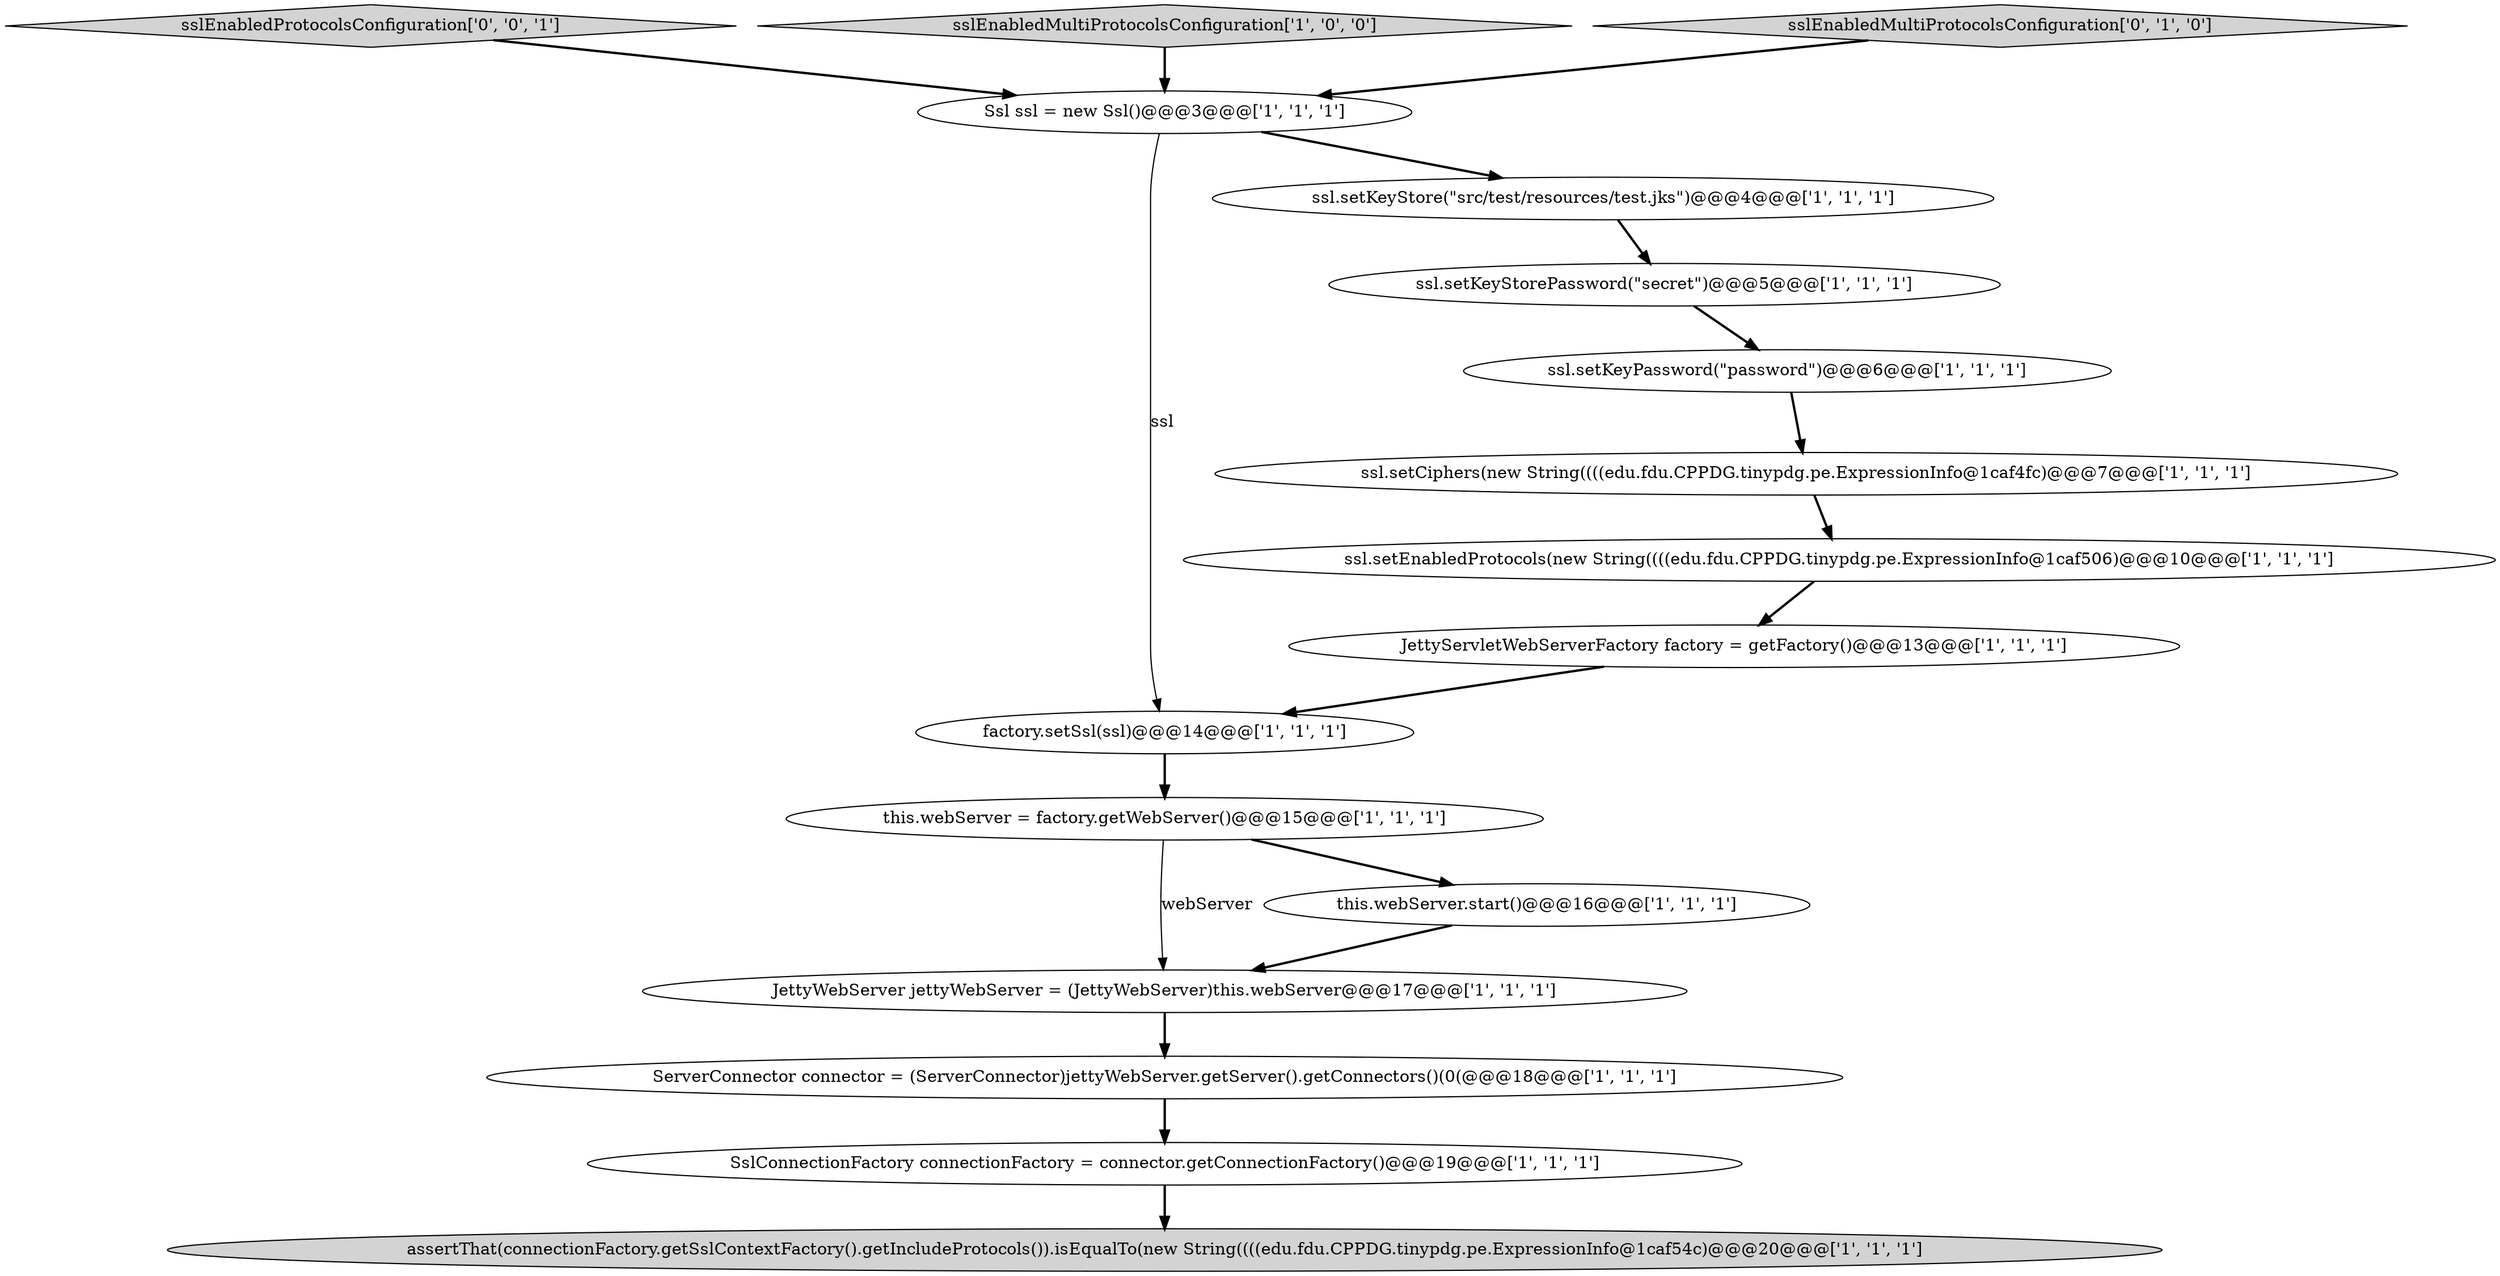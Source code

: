 digraph {
1 [style = filled, label = "factory.setSsl(ssl)@@@14@@@['1', '1', '1']", fillcolor = white, shape = ellipse image = "AAA0AAABBB1BBB"];
16 [style = filled, label = "sslEnabledProtocolsConfiguration['0', '0', '1']", fillcolor = lightgray, shape = diamond image = "AAA0AAABBB3BBB"];
9 [style = filled, label = "ServerConnector connector = (ServerConnector)jettyWebServer.getServer().getConnectors()(0(@@@18@@@['1', '1', '1']", fillcolor = white, shape = ellipse image = "AAA0AAABBB1BBB"];
10 [style = filled, label = "ssl.setKeyPassword(\"password\")@@@6@@@['1', '1', '1']", fillcolor = white, shape = ellipse image = "AAA0AAABBB1BBB"];
7 [style = filled, label = "ssl.setKeyStore(\"src/test/resources/test.jks\")@@@4@@@['1', '1', '1']", fillcolor = white, shape = ellipse image = "AAA0AAABBB1BBB"];
11 [style = filled, label = "JettyWebServer jettyWebServer = (JettyWebServer)this.webServer@@@17@@@['1', '1', '1']", fillcolor = white, shape = ellipse image = "AAA0AAABBB1BBB"];
14 [style = filled, label = "ssl.setEnabledProtocols(new String((((edu.fdu.CPPDG.tinypdg.pe.ExpressionInfo@1caf506)@@@10@@@['1', '1', '1']", fillcolor = white, shape = ellipse image = "AAA0AAABBB1BBB"];
12 [style = filled, label = "assertThat(connectionFactory.getSslContextFactory().getIncludeProtocols()).isEqualTo(new String((((edu.fdu.CPPDG.tinypdg.pe.ExpressionInfo@1caf54c)@@@20@@@['1', '1', '1']", fillcolor = lightgray, shape = ellipse image = "AAA0AAABBB1BBB"];
2 [style = filled, label = "sslEnabledMultiProtocolsConfiguration['1', '0', '0']", fillcolor = lightgray, shape = diamond image = "AAA0AAABBB1BBB"];
0 [style = filled, label = "ssl.setCiphers(new String((((edu.fdu.CPPDG.tinypdg.pe.ExpressionInfo@1caf4fc)@@@7@@@['1', '1', '1']", fillcolor = white, shape = ellipse image = "AAA0AAABBB1BBB"];
6 [style = filled, label = "JettyServletWebServerFactory factory = getFactory()@@@13@@@['1', '1', '1']", fillcolor = white, shape = ellipse image = "AAA0AAABBB1BBB"];
3 [style = filled, label = "SslConnectionFactory connectionFactory = connector.getConnectionFactory()@@@19@@@['1', '1', '1']", fillcolor = white, shape = ellipse image = "AAA0AAABBB1BBB"];
8 [style = filled, label = "this.webServer = factory.getWebServer()@@@15@@@['1', '1', '1']", fillcolor = white, shape = ellipse image = "AAA0AAABBB1BBB"];
15 [style = filled, label = "sslEnabledMultiProtocolsConfiguration['0', '1', '0']", fillcolor = lightgray, shape = diamond image = "AAA0AAABBB2BBB"];
4 [style = filled, label = "this.webServer.start()@@@16@@@['1', '1', '1']", fillcolor = white, shape = ellipse image = "AAA0AAABBB1BBB"];
13 [style = filled, label = "ssl.setKeyStorePassword(\"secret\")@@@5@@@['1', '1', '1']", fillcolor = white, shape = ellipse image = "AAA0AAABBB1BBB"];
5 [style = filled, label = "Ssl ssl = new Ssl()@@@3@@@['1', '1', '1']", fillcolor = white, shape = ellipse image = "AAA0AAABBB1BBB"];
7->13 [style = bold, label=""];
16->5 [style = bold, label=""];
13->10 [style = bold, label=""];
5->7 [style = bold, label=""];
6->1 [style = bold, label=""];
9->3 [style = bold, label=""];
5->1 [style = solid, label="ssl"];
0->14 [style = bold, label=""];
1->8 [style = bold, label=""];
8->4 [style = bold, label=""];
3->12 [style = bold, label=""];
15->5 [style = bold, label=""];
4->11 [style = bold, label=""];
11->9 [style = bold, label=""];
8->11 [style = solid, label="webServer"];
14->6 [style = bold, label=""];
10->0 [style = bold, label=""];
2->5 [style = bold, label=""];
}
